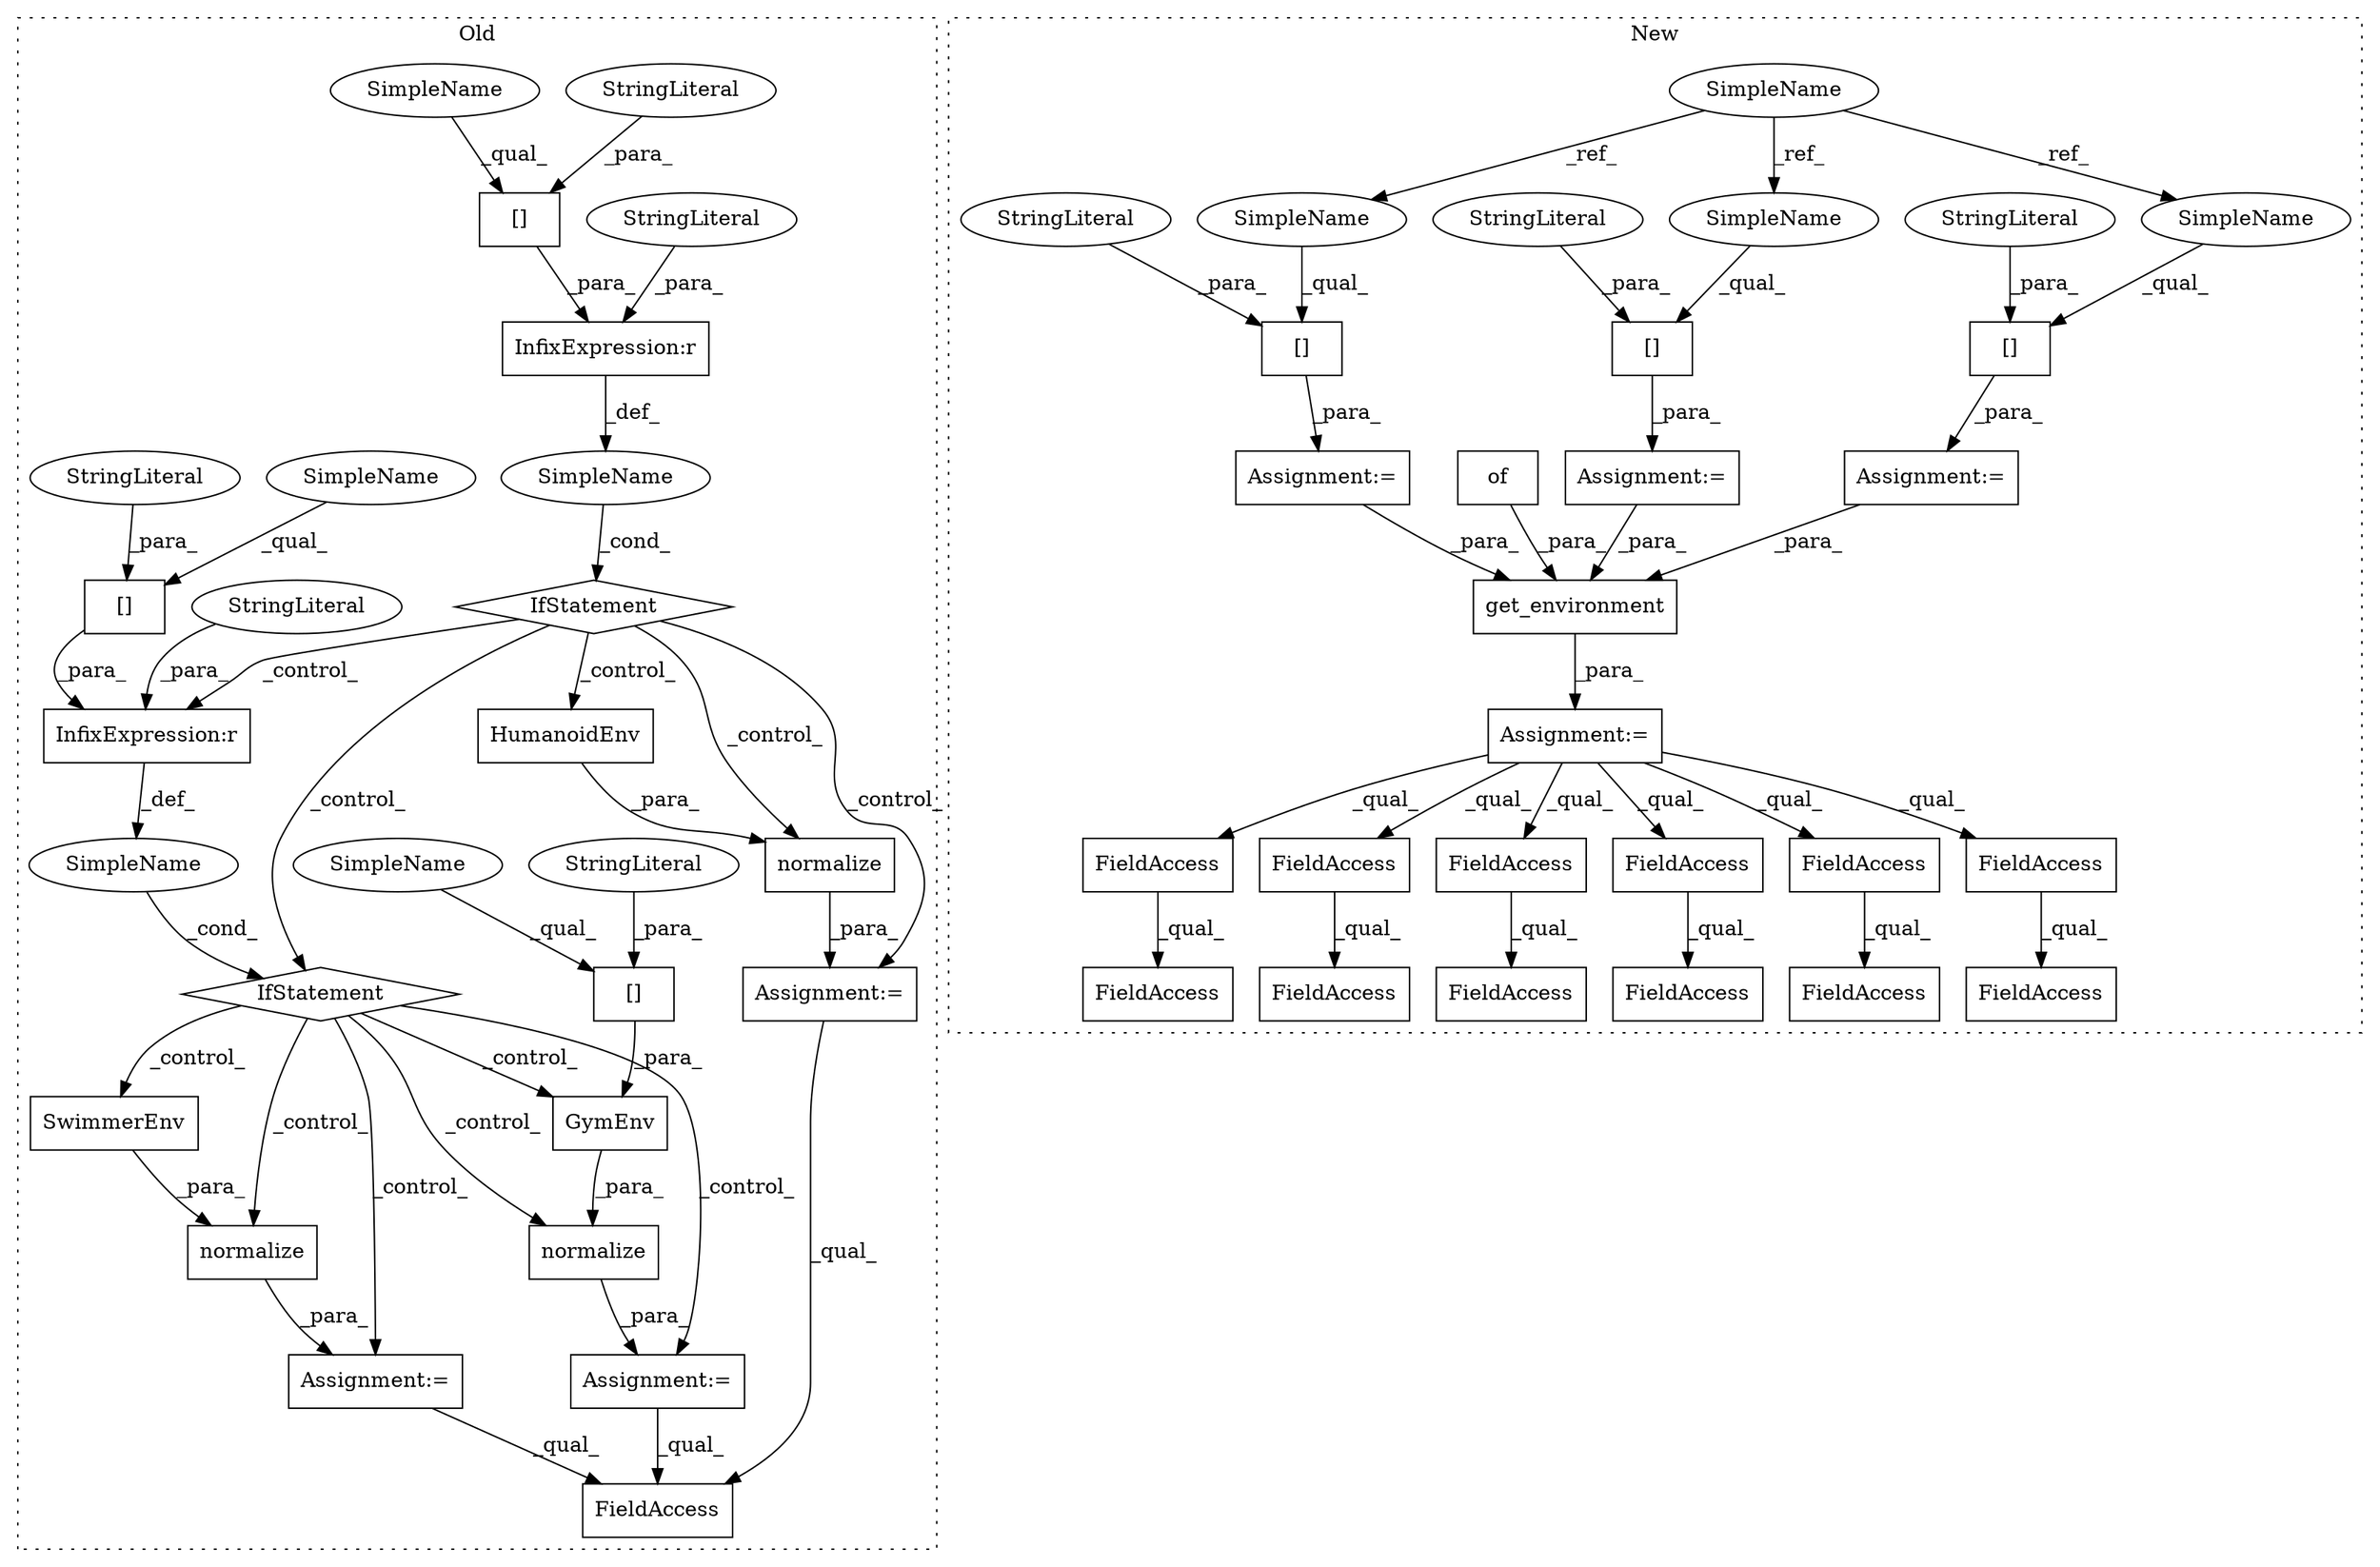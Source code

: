 digraph G {
subgraph cluster0 {
1 [label="normalize" a="32" s="2922,2945" l="10,1" shape="box"];
4 [label="SimpleName" a="42" s="" l="" shape="ellipse"];
5 [label="SwimmerEnv" a="32" s="3030" l="12" shape="box"];
6 [label="SimpleName" a="42" s="" l="" shape="ellipse"];
7 [label="normalize" a="32" s="3158,3195" l="10,1" shape="box"];
8 [label="InfixExpression:r" a="27" s="2888" l="4" shape="box"];
9 [label="[]" a="2" s="2869,2887" l="8,1" shape="box"];
10 [label="StringLiteral" a="45" s="2892" l="16" shape="ellipse"];
11 [label="StringLiteral" a="45" s="2877" l="10" shape="ellipse"];
12 [label="InfixExpression:r" a="27" s="2987" l="4" shape="box"];
13 [label="[]" a="2" s="2968,2986" l="8,1" shape="box"];
14 [label="StringLiteral" a="45" s="2976" l="10" shape="ellipse"];
15 [label="StringLiteral" a="45" s="2991" l="15" shape="ellipse"];
16 [label="HumanoidEnv" a="32" s="2932" l="13" shape="box"];
17 [label="FieldAccess" a="22" s="3590" l="8" shape="box"];
18 [label="GymEnv" a="32" s="3168,3194" l="7,1" shape="box"];
19 [label="[]" a="2" s="3175,3193" l="8,1" shape="box"];
32 [label="normalize" a="32" s="3020,3042" l="10,1" shape="box"];
33 [label="IfStatement" a="25" s="2865,2908" l="4,2" shape="diamond"];
34 [label="Assignment:=" a="7" s="3019" l="1" shape="box"];
35 [label="IfStatement" a="25" s="2964,3006" l="4,2" shape="diamond"];
36 [label="Assignment:=" a="7" s="3157" l="1" shape="box"];
37 [label="StringLiteral" a="45" s="3183" l="10" shape="ellipse"];
45 [label="Assignment:=" a="7" s="2921" l="1" shape="box"];
53 [label="SimpleName" a="42" s="3175" l="7" shape="ellipse"];
54 [label="SimpleName" a="42" s="2869" l="7" shape="ellipse"];
55 [label="SimpleName" a="42" s="2968" l="7" shape="ellipse"];
label = "Old";
style="dotted";
}
subgraph cluster1 {
2 [label="of" a="32" s="2569" l="4" shape="box"];
3 [label="get_environment" a="32" s="2528,2573" l="16,1" shape="box"];
20 [label="FieldAccess" a="22" s="2969" l="16" shape="box"];
21 [label="FieldAccess" a="22" s="3046" l="21" shape="box"];
22 [label="FieldAccess" a="22" s="2602" l="27" shape="box"];
23 [label="FieldAccess" a="22" s="2969" l="22" shape="box"];
24 [label="FieldAccess" a="22" s="2630" l="22" shape="box"];
25 [label="FieldAccess" a="22" s="3046" l="27" shape="box"];
26 [label="FieldAccess" a="22" s="2941" l="27" shape="box"];
27 [label="FieldAccess" a="22" s="2630" l="16" shape="box"];
28 [label="FieldAccess" a="22" s="3074" l="16" shape="box"];
29 [label="FieldAccess" a="22" s="3074" l="22" shape="box"];
30 [label="FieldAccess" a="22" s="2602" l="21" shape="box"];
31 [label="FieldAccess" a="22" s="2941" l="21" shape="box"];
38 [label="Assignment:=" a="7" s="2527" l="1" shape="box"];
39 [label="Assignment:=" a="7" s="2472" l="1" shape="box"];
40 [label="[]" a="2" s="2473,2487" l="8,1" shape="box"];
41 [label="SimpleName" a="42" s="1924" l="7" shape="ellipse"];
42 [label="[]" a="2" s="2443,2461" l="8,1" shape="box"];
43 [label="StringLiteral" a="45" s="2481" l="6" shape="ellipse"];
44 [label="[]" a="2" s="2501,2517" l="8,1" shape="box"];
46 [label="Assignment:=" a="7" s="2500" l="1" shape="box"];
47 [label="StringLiteral" a="45" s="2451" l="10" shape="ellipse"];
48 [label="Assignment:=" a="7" s="2442" l="1" shape="box"];
49 [label="StringLiteral" a="45" s="2509" l="8" shape="ellipse"];
50 [label="SimpleName" a="42" s="2473" l="7" shape="ellipse"];
51 [label="SimpleName" a="42" s="2443" l="7" shape="ellipse"];
52 [label="SimpleName" a="42" s="2501" l="7" shape="ellipse"];
label = "New";
style="dotted";
}
1 -> 45 [label="_para_"];
2 -> 3 [label="_para_"];
3 -> 38 [label="_para_"];
4 -> 33 [label="_cond_"];
5 -> 32 [label="_para_"];
6 -> 35 [label="_cond_"];
7 -> 36 [label="_para_"];
8 -> 4 [label="_def_"];
9 -> 8 [label="_para_"];
10 -> 8 [label="_para_"];
11 -> 9 [label="_para_"];
12 -> 6 [label="_def_"];
13 -> 12 [label="_para_"];
14 -> 13 [label="_para_"];
15 -> 12 [label="_para_"];
16 -> 1 [label="_para_"];
18 -> 7 [label="_para_"];
19 -> 18 [label="_para_"];
20 -> 23 [label="_qual_"];
21 -> 25 [label="_qual_"];
27 -> 24 [label="_qual_"];
28 -> 29 [label="_qual_"];
30 -> 22 [label="_qual_"];
31 -> 26 [label="_qual_"];
32 -> 34 [label="_para_"];
33 -> 45 [label="_control_"];
33 -> 16 [label="_control_"];
33 -> 35 [label="_control_"];
33 -> 12 [label="_control_"];
33 -> 1 [label="_control_"];
34 -> 17 [label="_qual_"];
35 -> 18 [label="_control_"];
35 -> 7 [label="_control_"];
35 -> 34 [label="_control_"];
35 -> 32 [label="_control_"];
35 -> 36 [label="_control_"];
35 -> 5 [label="_control_"];
36 -> 17 [label="_qual_"];
37 -> 19 [label="_para_"];
38 -> 21 [label="_qual_"];
38 -> 27 [label="_qual_"];
38 -> 28 [label="_qual_"];
38 -> 20 [label="_qual_"];
38 -> 30 [label="_qual_"];
38 -> 31 [label="_qual_"];
39 -> 3 [label="_para_"];
40 -> 39 [label="_para_"];
41 -> 50 [label="_ref_"];
41 -> 51 [label="_ref_"];
41 -> 52 [label="_ref_"];
42 -> 48 [label="_para_"];
43 -> 40 [label="_para_"];
44 -> 46 [label="_para_"];
45 -> 17 [label="_qual_"];
46 -> 3 [label="_para_"];
47 -> 42 [label="_para_"];
48 -> 3 [label="_para_"];
49 -> 44 [label="_para_"];
50 -> 40 [label="_qual_"];
51 -> 42 [label="_qual_"];
52 -> 44 [label="_qual_"];
53 -> 19 [label="_qual_"];
54 -> 9 [label="_qual_"];
55 -> 13 [label="_qual_"];
}